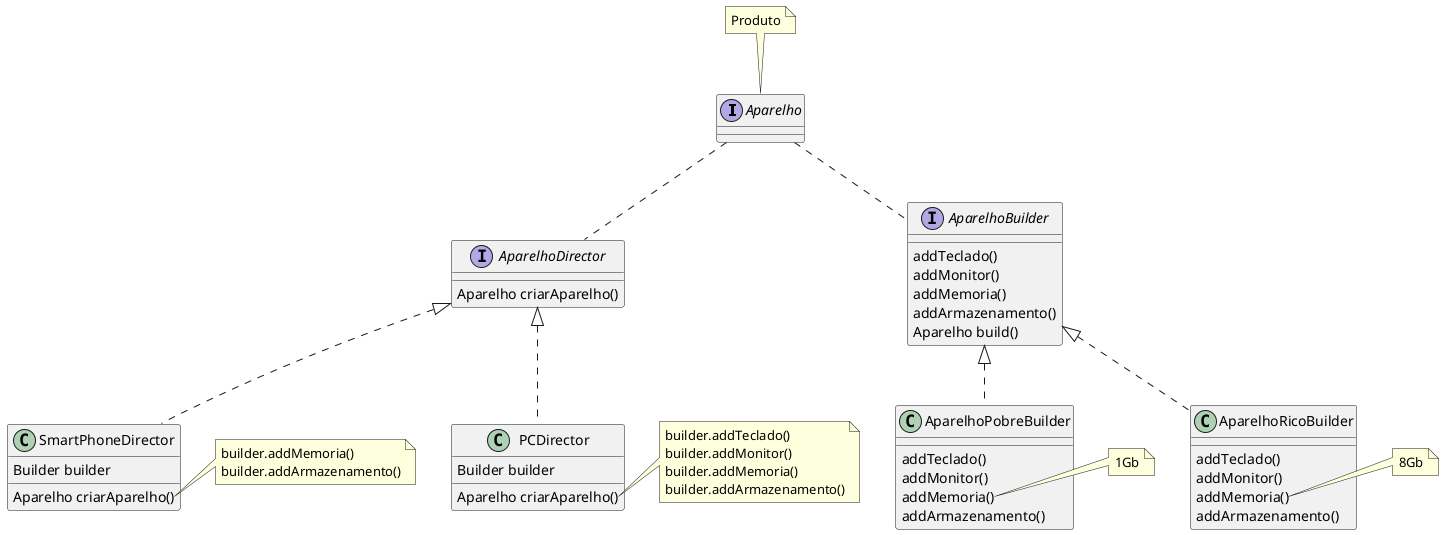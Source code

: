 @startuml
interface Aparelho
interface AparelhoDirector{
    Aparelho criarAparelho()
}


note top of Aparelho : Produto

interface AparelhoBuilder{
    addTeclado()
    addMonitor()
    addMemoria()
    addArmazenamento()
    Aparelho build()

}
class AparelhoPobreBuilder implements AparelhoBuilder {
    addTeclado()
    addMonitor()
    addMemoria()
    addArmazenamento()
}

note right of AparelhoPobreBuilder::addMemoria
  1Gb
end note

class AparelhoRicoBuilder implements AparelhoBuilder{
    addTeclado()
    addMonitor()
    addMemoria()
    addArmazenamento()
}

note right of AparelhoRicoBuilder::addMemoria
  8Gb
end note

class SmartPhoneDirector implements AparelhoDirector{
    Builder builder
    Aparelho criarAparelho()
}

note right of SmartPhoneDirector::criarAparelho
    builder.addMemoria()
    builder.addArmazenamento()
end note

class PCDirector implements AparelhoDirector{
    Builder builder
    Aparelho criarAparelho()
}

note right of PCDirector::criarAparelho
    builder.addTeclado()
    builder.addMonitor()
    builder.addMemoria()
    builder.addArmazenamento()
end note


Aparelho .. AparelhoBuilder
Aparelho .. AparelhoDirector
@enduml  
